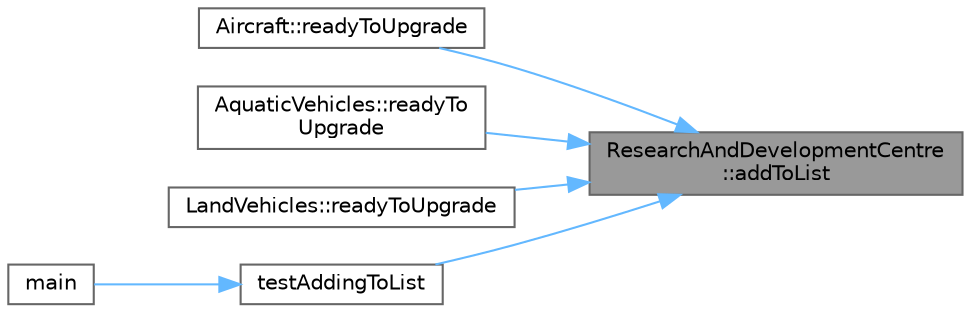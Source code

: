 digraph "ResearchAndDevelopmentCentre::addToList"
{
 // LATEX_PDF_SIZE
  bgcolor="transparent";
  edge [fontname=Helvetica,fontsize=10,labelfontname=Helvetica,labelfontsize=10];
  node [fontname=Helvetica,fontsize=10,shape=box,height=0.2,width=0.4];
  rankdir="RL";
  Node1 [label="ResearchAndDevelopmentCentre\l::addToList",height=0.2,width=0.4,color="gray40", fillcolor="grey60", style="filled", fontcolor="black",tooltip=" "];
  Node1 -> Node2 [dir="back",color="steelblue1",style="solid"];
  Node2 [label="Aircraft::readyToUpgrade",height=0.2,width=0.4,color="grey40", fillcolor="white", style="filled",URL="$class_aircraft.html#a913bb6cb00aeec38ee67a605cff1147a",tooltip=" "];
  Node1 -> Node3 [dir="back",color="steelblue1",style="solid"];
  Node3 [label="AquaticVehicles::readyTo\lUpgrade",height=0.2,width=0.4,color="grey40", fillcolor="white", style="filled",URL="$class_aquatic_vehicles.html#a377395b9ee26ee708c8d41a3cc922d9d",tooltip=" "];
  Node1 -> Node4 [dir="back",color="steelblue1",style="solid"];
  Node4 [label="LandVehicles::readyToUpgrade",height=0.2,width=0.4,color="grey40", fillcolor="white", style="filled",URL="$class_land_vehicles.html#a63f9bd6fb4684146b507d9d2a359addd",tooltip=" "];
  Node1 -> Node5 [dir="back",color="steelblue1",style="solid"];
  Node5 [label="testAddingToList",height=0.2,width=0.4,color="grey40", fillcolor="white", style="filled",URL="$main_8cpp.html#a65f3bd13192b609e4a7453f7a25a26cb",tooltip=" "];
  Node5 -> Node6 [dir="back",color="steelblue1",style="solid"];
  Node6 [label="main",height=0.2,width=0.4,color="grey40", fillcolor="white", style="filled",URL="$main_8cpp.html#ae66f6b31b5ad750f1fe042a706a4e3d4",tooltip=" "];
}
